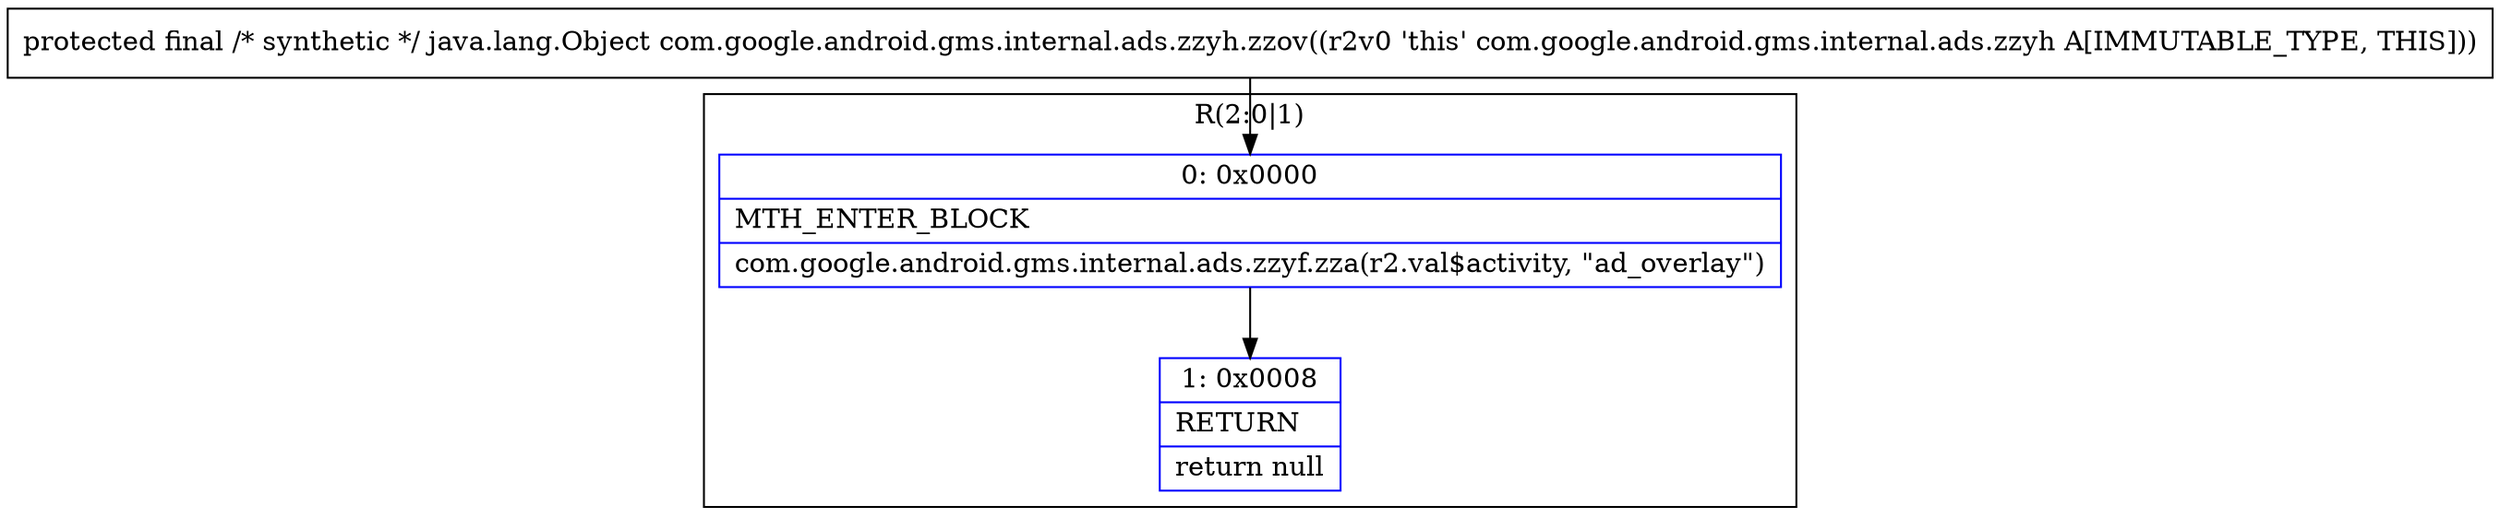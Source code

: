 digraph "CFG forcom.google.android.gms.internal.ads.zzyh.zzov()Ljava\/lang\/Object;" {
subgraph cluster_Region_1913734930 {
label = "R(2:0|1)";
node [shape=record,color=blue];
Node_0 [shape=record,label="{0\:\ 0x0000|MTH_ENTER_BLOCK\l|com.google.android.gms.internal.ads.zzyf.zza(r2.val$activity, \"ad_overlay\")\l}"];
Node_1 [shape=record,label="{1\:\ 0x0008|RETURN\l|return null\l}"];
}
MethodNode[shape=record,label="{protected final \/* synthetic *\/ java.lang.Object com.google.android.gms.internal.ads.zzyh.zzov((r2v0 'this' com.google.android.gms.internal.ads.zzyh A[IMMUTABLE_TYPE, THIS])) }"];
MethodNode -> Node_0;
Node_0 -> Node_1;
}

